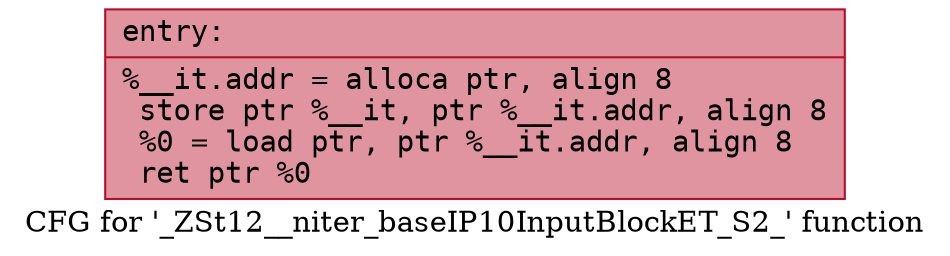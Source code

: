 digraph "CFG for '_ZSt12__niter_baseIP10InputBlockET_S2_' function" {
	label="CFG for '_ZSt12__niter_baseIP10InputBlockET_S2_' function";

	Node0x562c4e4c16a0 [shape=record,color="#b70d28ff", style=filled, fillcolor="#b70d2870" fontname="Courier",label="{entry:\l|  %__it.addr = alloca ptr, align 8\l  store ptr %__it, ptr %__it.addr, align 8\l  %0 = load ptr, ptr %__it.addr, align 8\l  ret ptr %0\l}"];
}
